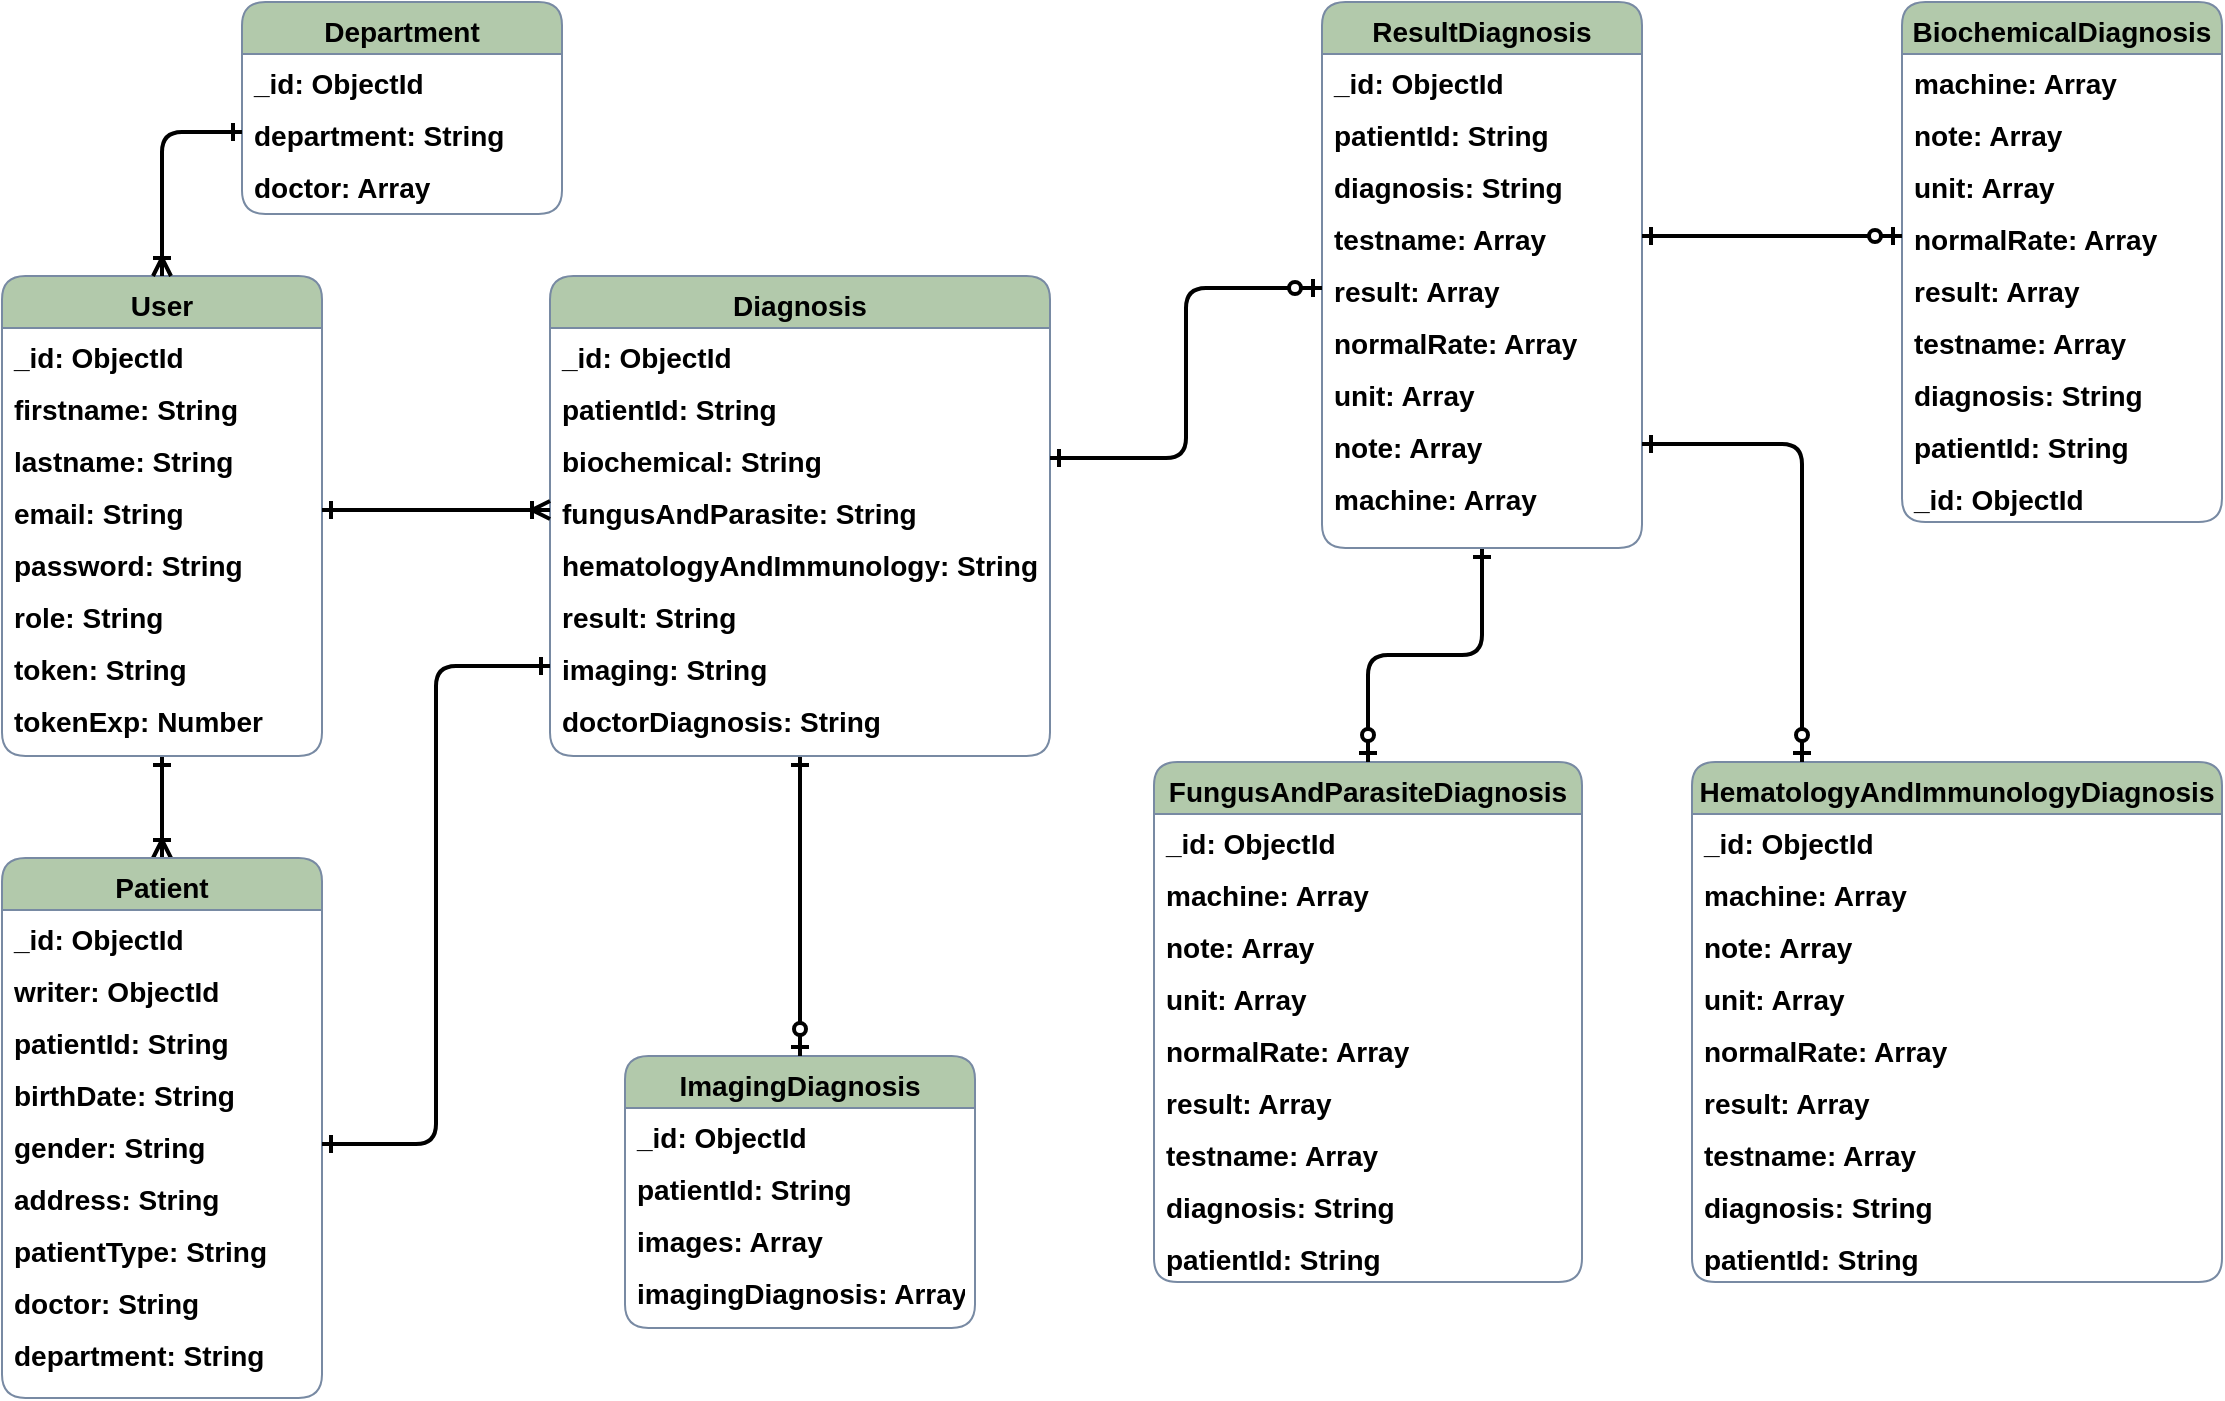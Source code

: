 <mxfile version="14.7.8" type="device"><diagram id="C5RBs43oDa-KdzZeNtuy" name="Page-1"><mxGraphModel dx="878" dy="784" grid="0" gridSize="10" guides="1" tooltips="1" connect="1" arrows="1" fold="1" page="1" pageScale="1" pageWidth="1169" pageHeight="827" math="0" shadow="0"><root><mxCell id="WIyWlLk6GJQsqaUBKTNV-0"/><mxCell id="WIyWlLk6GJQsqaUBKTNV-1" parent="WIyWlLk6GJQsqaUBKTNV-0"/><mxCell id="pRhcRoS7jhZfZT_5n4il-128" style="edgeStyle=orthogonalEdgeStyle;curved=0;rounded=1;sketch=0;orthogonalLoop=1;jettySize=auto;html=1;entryX=0.5;entryY=0;entryDx=0;entryDy=0;fontSize=14;fontColor=#000000;startArrow=ERone;startFill=0;endArrow=ERoneToMany;endFill=0;strokeColor=#000000;strokeWidth=2;fillColor=#B2C9AB;" edge="1" parent="WIyWlLk6GJQsqaUBKTNV-1" source="zkfFHV4jXpPFQw0GAbJ--6" target="pRhcRoS7jhZfZT_5n4il-16"><mxGeometry relative="1" as="geometry"/></mxCell><mxCell id="zkfFHV4jXpPFQw0GAbJ--6" value="User" style="swimlane;fontStyle=1;align=center;verticalAlign=top;childLayout=stackLayout;horizontal=1;startSize=26;horizontalStack=0;resizeParent=1;resizeLast=0;collapsible=1;marginBottom=0;shadow=0;strokeWidth=1;fontSize=14;rounded=1;fillColor=#B2C9AB;strokeColor=#788AA3;spacing=2;" parent="WIyWlLk6GJQsqaUBKTNV-1" vertex="1"><mxGeometry x="40" y="157" width="160" height="240" as="geometry"><mxRectangle x="130" y="380" width="160" height="26" as="alternateBounds"/></mxGeometry></mxCell><mxCell id="zkfFHV4jXpPFQw0GAbJ--7" value="_id: ObjectId" style="text;align=left;verticalAlign=top;spacingLeft=4;spacingRight=4;overflow=hidden;rotatable=0;points=[[0,0.5],[1,0.5]];portConstraint=eastwest;fontStyle=1;fontSize=14;rounded=1;" parent="zkfFHV4jXpPFQw0GAbJ--6" vertex="1"><mxGeometry y="26" width="160" height="26" as="geometry"/></mxCell><mxCell id="zkfFHV4jXpPFQw0GAbJ--8" value="firstname: String" style="text;align=left;verticalAlign=top;spacingLeft=4;spacingRight=4;overflow=hidden;rotatable=0;points=[[0,0.5],[1,0.5]];portConstraint=eastwest;shadow=0;html=0;fontStyle=1;fontSize=14;rounded=1;" parent="zkfFHV4jXpPFQw0GAbJ--6" vertex="1"><mxGeometry y="52" width="160" height="26" as="geometry"/></mxCell><mxCell id="pRhcRoS7jhZfZT_5n4il-10" value="lastname: String" style="text;align=left;verticalAlign=top;spacingLeft=4;spacingRight=4;overflow=hidden;rotatable=0;points=[[0,0.5],[1,0.5]];portConstraint=eastwest;fontStyle=1;fontSize=14;rounded=1;" vertex="1" parent="zkfFHV4jXpPFQw0GAbJ--6"><mxGeometry y="78" width="160" height="26" as="geometry"/></mxCell><mxCell id="pRhcRoS7jhZfZT_5n4il-15" value="email: String" style="text;align=left;verticalAlign=top;spacingLeft=4;spacingRight=4;overflow=hidden;rotatable=0;points=[[0,0.5],[1,0.5]];portConstraint=eastwest;fontStyle=1;fontSize=14;rounded=1;" vertex="1" parent="zkfFHV4jXpPFQw0GAbJ--6"><mxGeometry y="104" width="160" height="26" as="geometry"/></mxCell><mxCell id="pRhcRoS7jhZfZT_5n4il-14" value="password: String" style="text;align=left;verticalAlign=top;spacingLeft=4;spacingRight=4;overflow=hidden;rotatable=0;points=[[0,0.5],[1,0.5]];portConstraint=eastwest;fontStyle=1;fontSize=14;rounded=1;" vertex="1" parent="zkfFHV4jXpPFQw0GAbJ--6"><mxGeometry y="130" width="160" height="26" as="geometry"/></mxCell><mxCell id="pRhcRoS7jhZfZT_5n4il-13" value="role: String" style="text;align=left;verticalAlign=top;spacingLeft=4;spacingRight=4;overflow=hidden;rotatable=0;points=[[0,0.5],[1,0.5]];portConstraint=eastwest;fontStyle=1;fontSize=14;rounded=1;" vertex="1" parent="zkfFHV4jXpPFQw0GAbJ--6"><mxGeometry y="156" width="160" height="26" as="geometry"/></mxCell><mxCell id="pRhcRoS7jhZfZT_5n4il-11" value="token: String " style="text;align=left;verticalAlign=top;spacingLeft=4;spacingRight=4;overflow=hidden;rotatable=0;points=[[0,0.5],[1,0.5]];portConstraint=eastwest;fontStyle=1;fontSize=14;rounded=1;" vertex="1" parent="zkfFHV4jXpPFQw0GAbJ--6"><mxGeometry y="182" width="160" height="26" as="geometry"/></mxCell><mxCell id="pRhcRoS7jhZfZT_5n4il-12" value="tokenExp: Number" style="text;align=left;verticalAlign=top;spacingLeft=4;spacingRight=4;overflow=hidden;rotatable=0;points=[[0,0.5],[1,0.5]];portConstraint=eastwest;fontStyle=1;fontSize=14;rounded=1;" vertex="1" parent="zkfFHV4jXpPFQw0GAbJ--6"><mxGeometry y="208" width="160" height="26" as="geometry"/></mxCell><mxCell id="zkfFHV4jXpPFQw0GAbJ--13" value="ImagingDiagnosis" style="swimlane;fontStyle=1;align=center;verticalAlign=top;childLayout=stackLayout;horizontal=1;startSize=26;horizontalStack=0;resizeParent=1;resizeLast=0;collapsible=1;marginBottom=0;shadow=0;strokeWidth=1;fontSize=14;rounded=1;fillColor=#B2C9AB;strokeColor=#788AA3;spacing=2;" parent="WIyWlLk6GJQsqaUBKTNV-1" vertex="1"><mxGeometry x="351.5" y="547" width="175" height="136" as="geometry"><mxRectangle x="340" y="380" width="170" height="26" as="alternateBounds"/></mxGeometry></mxCell><mxCell id="pRhcRoS7jhZfZT_5n4il-34" value="_id: ObjectId" style="text;align=left;verticalAlign=top;spacingLeft=4;spacingRight=4;overflow=hidden;rotatable=0;points=[[0,0.5],[1,0.5]];portConstraint=eastwest;fontStyle=1;fontSize=14;rounded=1;" vertex="1" parent="zkfFHV4jXpPFQw0GAbJ--13"><mxGeometry y="26" width="175" height="26" as="geometry"/></mxCell><mxCell id="pRhcRoS7jhZfZT_5n4il-35" value="patientId: String" style="text;align=left;verticalAlign=top;spacingLeft=4;spacingRight=4;overflow=hidden;rotatable=0;points=[[0,0.5],[1,0.5]];portConstraint=eastwest;fontStyle=1;fontSize=14;rounded=1;" vertex="1" parent="zkfFHV4jXpPFQw0GAbJ--13"><mxGeometry y="52" width="175" height="26" as="geometry"/></mxCell><mxCell id="pRhcRoS7jhZfZT_5n4il-36" value="images: Array" style="text;align=left;verticalAlign=top;spacingLeft=4;spacingRight=4;overflow=hidden;rotatable=0;points=[[0,0.5],[1,0.5]];portConstraint=eastwest;fontStyle=1;fontSize=14;rounded=1;" vertex="1" parent="zkfFHV4jXpPFQw0GAbJ--13"><mxGeometry y="78" width="175" height="26" as="geometry"/></mxCell><mxCell id="pRhcRoS7jhZfZT_5n4il-37" value="imagingDiagnosis: Array" style="text;align=left;verticalAlign=top;spacingLeft=4;spacingRight=4;overflow=hidden;rotatable=0;points=[[0,0.5],[1,0.5]];portConstraint=eastwest;fontStyle=1;fontSize=14;rounded=1;" vertex="1" parent="zkfFHV4jXpPFQw0GAbJ--13"><mxGeometry y="104" width="175" height="32" as="geometry"/></mxCell><mxCell id="pRhcRoS7jhZfZT_5n4il-0" value="BiochemicalDiagnosis" style="swimlane;fontStyle=1;align=center;verticalAlign=top;childLayout=stackLayout;horizontal=1;startSize=26;horizontalStack=0;resizeParent=1;resizeLast=0;collapsible=1;marginBottom=0;shadow=0;strokeWidth=1;fontSize=14;rounded=1;fillColor=#B2C9AB;strokeColor=#788AA3;" vertex="1" parent="WIyWlLk6GJQsqaUBKTNV-1"><mxGeometry x="990" y="20" width="160" height="260" as="geometry"><mxRectangle x="340" y="380" width="170" height="26" as="alternateBounds"/></mxGeometry></mxCell><mxCell id="pRhcRoS7jhZfZT_5n4il-88" value="machine: Array" style="text;align=left;verticalAlign=top;spacingLeft=4;spacingRight=4;overflow=hidden;rotatable=0;points=[[0,0.5],[1,0.5]];portConstraint=eastwest;fontStyle=1;fontSize=14;rounded=1;" vertex="1" parent="pRhcRoS7jhZfZT_5n4il-0"><mxGeometry y="26" width="160" height="26" as="geometry"/></mxCell><mxCell id="pRhcRoS7jhZfZT_5n4il-87" value="note: Array" style="text;align=left;verticalAlign=top;spacingLeft=4;spacingRight=4;overflow=hidden;rotatable=0;points=[[0,0.5],[1,0.5]];portConstraint=eastwest;fontStyle=1;fontSize=14;rounded=1;" vertex="1" parent="pRhcRoS7jhZfZT_5n4il-0"><mxGeometry y="52" width="160" height="26" as="geometry"/></mxCell><mxCell id="pRhcRoS7jhZfZT_5n4il-86" value="unit: Array" style="text;align=left;verticalAlign=top;spacingLeft=4;spacingRight=4;overflow=hidden;rotatable=0;points=[[0,0.5],[1,0.5]];portConstraint=eastwest;fontStyle=1;fontSize=14;rounded=1;" vertex="1" parent="pRhcRoS7jhZfZT_5n4il-0"><mxGeometry y="78" width="160" height="26" as="geometry"/></mxCell><mxCell id="pRhcRoS7jhZfZT_5n4il-85" value="normalRate: Array" style="text;align=left;verticalAlign=top;spacingLeft=4;spacingRight=4;overflow=hidden;rotatable=0;points=[[0,0.5],[1,0.5]];portConstraint=eastwest;fontStyle=1;fontSize=14;rounded=1;" vertex="1" parent="pRhcRoS7jhZfZT_5n4il-0"><mxGeometry y="104" width="160" height="26" as="geometry"/></mxCell><mxCell id="pRhcRoS7jhZfZT_5n4il-84" value="result: Array" style="text;align=left;verticalAlign=top;spacingLeft=4;spacingRight=4;overflow=hidden;rotatable=0;points=[[0,0.5],[1,0.5]];portConstraint=eastwest;fontStyle=1;fontSize=14;rounded=1;" vertex="1" parent="pRhcRoS7jhZfZT_5n4il-0"><mxGeometry y="130" width="160" height="26" as="geometry"/></mxCell><mxCell id="pRhcRoS7jhZfZT_5n4il-83" value="testname: Array" style="text;align=left;verticalAlign=top;spacingLeft=4;spacingRight=4;overflow=hidden;rotatable=0;points=[[0,0.5],[1,0.5]];portConstraint=eastwest;fontStyle=1;fontSize=14;rounded=1;" vertex="1" parent="pRhcRoS7jhZfZT_5n4il-0"><mxGeometry y="156" width="160" height="26" as="geometry"/></mxCell><mxCell id="pRhcRoS7jhZfZT_5n4il-82" value="diagnosis: String" style="text;align=left;verticalAlign=top;spacingLeft=4;spacingRight=4;overflow=hidden;rotatable=0;points=[[0,0.5],[1,0.5]];portConstraint=eastwest;fontStyle=1;fontSize=14;rounded=1;" vertex="1" parent="pRhcRoS7jhZfZT_5n4il-0"><mxGeometry y="182" width="160" height="26" as="geometry"/></mxCell><mxCell id="pRhcRoS7jhZfZT_5n4il-81" value="patientId: String" style="text;align=left;verticalAlign=top;spacingLeft=4;spacingRight=4;overflow=hidden;rotatable=0;points=[[0,0.5],[1,0.5]];portConstraint=eastwest;fontStyle=1;fontSize=14;rounded=1;" vertex="1" parent="pRhcRoS7jhZfZT_5n4il-0"><mxGeometry y="208" width="160" height="26" as="geometry"/></mxCell><mxCell id="pRhcRoS7jhZfZT_5n4il-80" value="_id: ObjectId" style="text;align=left;verticalAlign=top;spacingLeft=4;spacingRight=4;overflow=hidden;rotatable=0;points=[[0,0.5],[1,0.5]];portConstraint=eastwest;fontStyle=1;fontSize=14;rounded=1;" vertex="1" parent="pRhcRoS7jhZfZT_5n4il-0"><mxGeometry y="234" width="160" height="26" as="geometry"/></mxCell><mxCell id="pRhcRoS7jhZfZT_5n4il-1" value="HematologyAndImmunologyDiagnosis" style="swimlane;fontStyle=1;align=center;verticalAlign=top;childLayout=stackLayout;horizontal=1;startSize=26;horizontalStack=0;resizeParent=1;resizeLast=0;collapsible=1;marginBottom=0;shadow=0;strokeWidth=1;fontSize=14;rounded=1;fillColor=#B2C9AB;strokeColor=#788AA3;" vertex="1" parent="WIyWlLk6GJQsqaUBKTNV-1"><mxGeometry x="885" y="400" width="265" height="260" as="geometry"><mxRectangle x="340" y="380" width="170" height="26" as="alternateBounds"/></mxGeometry></mxCell><mxCell id="pRhcRoS7jhZfZT_5n4il-89" value="_id: ObjectId" style="text;align=left;verticalAlign=top;spacingLeft=4;spacingRight=4;overflow=hidden;rotatable=0;points=[[0,0.5],[1,0.5]];portConstraint=eastwest;fontStyle=1;fontSize=14;rounded=1;" vertex="1" parent="pRhcRoS7jhZfZT_5n4il-1"><mxGeometry y="26" width="265" height="26" as="geometry"/></mxCell><mxCell id="pRhcRoS7jhZfZT_5n4il-97" value="machine: Array" style="text;align=left;verticalAlign=top;spacingLeft=4;spacingRight=4;overflow=hidden;rotatable=0;points=[[0,0.5],[1,0.5]];portConstraint=eastwest;fontStyle=1;fontSize=14;rounded=1;" vertex="1" parent="pRhcRoS7jhZfZT_5n4il-1"><mxGeometry y="52" width="265" height="26" as="geometry"/></mxCell><mxCell id="pRhcRoS7jhZfZT_5n4il-96" value="note: Array" style="text;align=left;verticalAlign=top;spacingLeft=4;spacingRight=4;overflow=hidden;rotatable=0;points=[[0,0.5],[1,0.5]];portConstraint=eastwest;fontStyle=1;fontSize=14;rounded=1;" vertex="1" parent="pRhcRoS7jhZfZT_5n4il-1"><mxGeometry y="78" width="265" height="26" as="geometry"/></mxCell><mxCell id="pRhcRoS7jhZfZT_5n4il-95" value="unit: Array" style="text;align=left;verticalAlign=top;spacingLeft=4;spacingRight=4;overflow=hidden;rotatable=0;points=[[0,0.5],[1,0.5]];portConstraint=eastwest;fontStyle=1;fontSize=14;rounded=1;" vertex="1" parent="pRhcRoS7jhZfZT_5n4il-1"><mxGeometry y="104" width="265" height="26" as="geometry"/></mxCell><mxCell id="pRhcRoS7jhZfZT_5n4il-94" value="normalRate: Array" style="text;align=left;verticalAlign=top;spacingLeft=4;spacingRight=4;overflow=hidden;rotatable=0;points=[[0,0.5],[1,0.5]];portConstraint=eastwest;fontStyle=1;fontSize=14;rounded=1;" vertex="1" parent="pRhcRoS7jhZfZT_5n4il-1"><mxGeometry y="130" width="265" height="26" as="geometry"/></mxCell><mxCell id="pRhcRoS7jhZfZT_5n4il-93" value="result: Array" style="text;align=left;verticalAlign=top;spacingLeft=4;spacingRight=4;overflow=hidden;rotatable=0;points=[[0,0.5],[1,0.5]];portConstraint=eastwest;fontStyle=1;fontSize=14;rounded=1;" vertex="1" parent="pRhcRoS7jhZfZT_5n4il-1"><mxGeometry y="156" width="265" height="26" as="geometry"/></mxCell><mxCell id="pRhcRoS7jhZfZT_5n4il-92" value="testname: Array" style="text;align=left;verticalAlign=top;spacingLeft=4;spacingRight=4;overflow=hidden;rotatable=0;points=[[0,0.5],[1,0.5]];portConstraint=eastwest;fontStyle=1;fontSize=14;rounded=1;" vertex="1" parent="pRhcRoS7jhZfZT_5n4il-1"><mxGeometry y="182" width="265" height="26" as="geometry"/></mxCell><mxCell id="pRhcRoS7jhZfZT_5n4il-91" value="diagnosis: String" style="text;align=left;verticalAlign=top;spacingLeft=4;spacingRight=4;overflow=hidden;rotatable=0;points=[[0,0.5],[1,0.5]];portConstraint=eastwest;fontStyle=1;fontSize=14;rounded=1;" vertex="1" parent="pRhcRoS7jhZfZT_5n4il-1"><mxGeometry y="208" width="265" height="26" as="geometry"/></mxCell><mxCell id="pRhcRoS7jhZfZT_5n4il-90" value="patientId: String" style="text;align=left;verticalAlign=top;spacingLeft=4;spacingRight=4;overflow=hidden;rotatable=0;points=[[0,0.5],[1,0.5]];portConstraint=eastwest;fontStyle=1;fontSize=14;rounded=1;" vertex="1" parent="pRhcRoS7jhZfZT_5n4il-1"><mxGeometry y="234" width="265" height="26" as="geometry"/></mxCell><mxCell id="pRhcRoS7jhZfZT_5n4il-2" value="Department" style="swimlane;fontStyle=1;align=center;verticalAlign=top;childLayout=stackLayout;horizontal=1;startSize=26;horizontalStack=0;resizeParent=1;resizeLast=0;collapsible=1;marginBottom=0;shadow=0;strokeWidth=1;fontSize=14;rounded=1;fillColor=#B2C9AB;strokeColor=#788AA3;spacing=2;" vertex="1" parent="WIyWlLk6GJQsqaUBKTNV-1"><mxGeometry x="160" y="20" width="160" height="106" as="geometry"><mxRectangle x="340" y="380" width="170" height="26" as="alternateBounds"/></mxGeometry></mxCell><mxCell id="pRhcRoS7jhZfZT_5n4il-6" value="_id: ObjectId" style="text;align=left;verticalAlign=top;spacingLeft=4;spacingRight=4;overflow=hidden;rotatable=0;points=[[0,0.5],[1,0.5]];portConstraint=eastwest;fontStyle=1;fontSize=14;rounded=1;" vertex="1" parent="pRhcRoS7jhZfZT_5n4il-2"><mxGeometry y="26" width="160" height="26" as="geometry"/></mxCell><mxCell id="pRhcRoS7jhZfZT_5n4il-9" value="department: String" style="text;align=left;verticalAlign=top;spacingLeft=4;spacingRight=4;overflow=hidden;rotatable=0;points=[[0,0.5],[1,0.5]];portConstraint=eastwest;fontStyle=1;fontSize=14;rounded=1;" vertex="1" parent="pRhcRoS7jhZfZT_5n4il-2"><mxGeometry y="52" width="160" height="26" as="geometry"/></mxCell><mxCell id="pRhcRoS7jhZfZT_5n4il-8" value="doctor: Array" style="text;align=left;verticalAlign=top;spacingLeft=4;spacingRight=4;overflow=hidden;rotatable=0;points=[[0,0.5],[1,0.5]];portConstraint=eastwest;fontStyle=1;fontSize=14;rounded=1;" vertex="1" parent="pRhcRoS7jhZfZT_5n4il-2"><mxGeometry y="78" width="160" height="26" as="geometry"/></mxCell><mxCell id="pRhcRoS7jhZfZT_5n4il-3" value="FungusAndParasiteDiagnosis" style="swimlane;fontStyle=1;align=center;verticalAlign=top;childLayout=stackLayout;horizontal=1;startSize=26;horizontalStack=0;resizeParent=1;resizeLast=0;collapsible=1;marginBottom=0;shadow=0;strokeWidth=1;fontSize=14;rounded=1;fillColor=#B2C9AB;strokeColor=#788AA3;spacing=2;" vertex="1" parent="WIyWlLk6GJQsqaUBKTNV-1"><mxGeometry x="616" y="400" width="214" height="260" as="geometry"><mxRectangle x="340" y="380" width="170" height="26" as="alternateBounds"/></mxGeometry></mxCell><mxCell id="pRhcRoS7jhZfZT_5n4il-98" value="_id: ObjectId" style="text;align=left;verticalAlign=top;spacingLeft=4;spacingRight=4;overflow=hidden;rotatable=0;points=[[0,0.5],[1,0.5]];portConstraint=eastwest;fontStyle=1;fontSize=14;rounded=1;" vertex="1" parent="pRhcRoS7jhZfZT_5n4il-3"><mxGeometry y="26" width="214" height="26" as="geometry"/></mxCell><mxCell id="pRhcRoS7jhZfZT_5n4il-106" value="machine: Array" style="text;align=left;verticalAlign=top;spacingLeft=4;spacingRight=4;overflow=hidden;rotatable=0;points=[[0,0.5],[1,0.5]];portConstraint=eastwest;fontStyle=1;fontSize=14;rounded=1;" vertex="1" parent="pRhcRoS7jhZfZT_5n4il-3"><mxGeometry y="52" width="214" height="26" as="geometry"/></mxCell><mxCell id="pRhcRoS7jhZfZT_5n4il-105" value="note: Array" style="text;align=left;verticalAlign=top;spacingLeft=4;spacingRight=4;overflow=hidden;rotatable=0;points=[[0,0.5],[1,0.5]];portConstraint=eastwest;fontStyle=1;fontSize=14;rounded=1;" vertex="1" parent="pRhcRoS7jhZfZT_5n4il-3"><mxGeometry y="78" width="214" height="26" as="geometry"/></mxCell><mxCell id="pRhcRoS7jhZfZT_5n4il-104" value="unit: Array" style="text;align=left;verticalAlign=top;spacingLeft=4;spacingRight=4;overflow=hidden;rotatable=0;points=[[0,0.5],[1,0.5]];portConstraint=eastwest;fontStyle=1;fontSize=14;rounded=1;" vertex="1" parent="pRhcRoS7jhZfZT_5n4il-3"><mxGeometry y="104" width="214" height="26" as="geometry"/></mxCell><mxCell id="pRhcRoS7jhZfZT_5n4il-103" value="normalRate: Array" style="text;align=left;verticalAlign=top;spacingLeft=4;spacingRight=4;overflow=hidden;rotatable=0;points=[[0,0.5],[1,0.5]];portConstraint=eastwest;fontStyle=1;fontSize=14;rounded=1;" vertex="1" parent="pRhcRoS7jhZfZT_5n4il-3"><mxGeometry y="130" width="214" height="26" as="geometry"/></mxCell><mxCell id="pRhcRoS7jhZfZT_5n4il-102" value="result: Array" style="text;align=left;verticalAlign=top;spacingLeft=4;spacingRight=4;overflow=hidden;rotatable=0;points=[[0,0.5],[1,0.5]];portConstraint=eastwest;fontStyle=1;fontSize=14;rounded=1;" vertex="1" parent="pRhcRoS7jhZfZT_5n4il-3"><mxGeometry y="156" width="214" height="26" as="geometry"/></mxCell><mxCell id="pRhcRoS7jhZfZT_5n4il-101" value="testname: Array" style="text;align=left;verticalAlign=top;spacingLeft=4;spacingRight=4;overflow=hidden;rotatable=0;points=[[0,0.5],[1,0.5]];portConstraint=eastwest;fontStyle=1;fontSize=14;rounded=1;" vertex="1" parent="pRhcRoS7jhZfZT_5n4il-3"><mxGeometry y="182" width="214" height="26" as="geometry"/></mxCell><mxCell id="pRhcRoS7jhZfZT_5n4il-100" value="diagnosis: String" style="text;align=left;verticalAlign=top;spacingLeft=4;spacingRight=4;overflow=hidden;rotatable=0;points=[[0,0.5],[1,0.5]];portConstraint=eastwest;fontStyle=1;fontSize=14;rounded=1;" vertex="1" parent="pRhcRoS7jhZfZT_5n4il-3"><mxGeometry y="208" width="214" height="26" as="geometry"/></mxCell><mxCell id="pRhcRoS7jhZfZT_5n4il-99" value="patientId: String" style="text;align=left;verticalAlign=top;spacingLeft=4;spacingRight=4;overflow=hidden;rotatable=0;points=[[0,0.5],[1,0.5]];portConstraint=eastwest;fontStyle=1;fontSize=14;rounded=1;" vertex="1" parent="pRhcRoS7jhZfZT_5n4il-3"><mxGeometry y="234" width="214" height="26" as="geometry"/></mxCell><mxCell id="pRhcRoS7jhZfZT_5n4il-123" style="edgeStyle=orthogonalEdgeStyle;curved=0;rounded=1;sketch=0;orthogonalLoop=1;jettySize=auto;html=1;exitX=0.5;exitY=1;exitDx=0;exitDy=0;fontSize=14;fontColor=#000000;startArrow=ERone;startFill=0;endArrow=ERzeroToOne;endFill=1;strokeColor=#000000;strokeWidth=2;fillColor=#B2C9AB;" edge="1" parent="WIyWlLk6GJQsqaUBKTNV-1" source="pRhcRoS7jhZfZT_5n4il-4" target="pRhcRoS7jhZfZT_5n4il-3"><mxGeometry relative="1" as="geometry"/></mxCell><mxCell id="pRhcRoS7jhZfZT_5n4il-4" value="ResultDiagnosis" style="swimlane;fontStyle=1;align=center;verticalAlign=top;childLayout=stackLayout;horizontal=1;startSize=26;horizontalStack=0;resizeParent=1;resizeLast=0;collapsible=1;marginBottom=0;shadow=0;strokeWidth=1;fontSize=14;rounded=1;fillColor=#B2C9AB;strokeColor=#788AA3;spacing=2;" vertex="1" parent="WIyWlLk6GJQsqaUBKTNV-1"><mxGeometry x="700" y="20" width="160" height="273" as="geometry"><mxRectangle x="340" y="380" width="170" height="26" as="alternateBounds"/></mxGeometry></mxCell><mxCell id="pRhcRoS7jhZfZT_5n4il-38" value="_id: ObjectId" style="text;align=left;verticalAlign=top;spacingLeft=4;spacingRight=4;overflow=hidden;rotatable=0;points=[[0,0.5],[1,0.5]];portConstraint=eastwest;fontStyle=1;fontSize=14;rounded=1;" vertex="1" parent="pRhcRoS7jhZfZT_5n4il-4"><mxGeometry y="26" width="160" height="26" as="geometry"/></mxCell><mxCell id="pRhcRoS7jhZfZT_5n4il-39" value="patientId: String" style="text;align=left;verticalAlign=top;spacingLeft=4;spacingRight=4;overflow=hidden;rotatable=0;points=[[0,0.5],[1,0.5]];portConstraint=eastwest;fontStyle=1;fontSize=14;rounded=1;" vertex="1" parent="pRhcRoS7jhZfZT_5n4il-4"><mxGeometry y="52" width="160" height="26" as="geometry"/></mxCell><mxCell id="pRhcRoS7jhZfZT_5n4il-40" value="diagnosis: String" style="text;align=left;verticalAlign=top;spacingLeft=4;spacingRight=4;overflow=hidden;rotatable=0;points=[[0,0.5],[1,0.5]];portConstraint=eastwest;fontStyle=1;fontSize=14;rounded=1;" vertex="1" parent="pRhcRoS7jhZfZT_5n4il-4"><mxGeometry y="78" width="160" height="26" as="geometry"/></mxCell><mxCell id="pRhcRoS7jhZfZT_5n4il-41" value="testname: Array" style="text;align=left;verticalAlign=top;spacingLeft=4;spacingRight=4;overflow=hidden;rotatable=0;points=[[0,0.5],[1,0.5]];portConstraint=eastwest;fontStyle=1;fontSize=14;rounded=1;" vertex="1" parent="pRhcRoS7jhZfZT_5n4il-4"><mxGeometry y="104" width="160" height="26" as="geometry"/></mxCell><mxCell id="pRhcRoS7jhZfZT_5n4il-42" value="result: Array" style="text;align=left;verticalAlign=top;spacingLeft=4;spacingRight=4;overflow=hidden;rotatable=0;points=[[0,0.5],[1,0.5]];portConstraint=eastwest;fontStyle=1;fontSize=14;rounded=1;" vertex="1" parent="pRhcRoS7jhZfZT_5n4il-4"><mxGeometry y="130" width="160" height="26" as="geometry"/></mxCell><mxCell id="pRhcRoS7jhZfZT_5n4il-43" value="normalRate: Array" style="text;align=left;verticalAlign=top;spacingLeft=4;spacingRight=4;overflow=hidden;rotatable=0;points=[[0,0.5],[1,0.5]];portConstraint=eastwest;fontStyle=1;fontSize=14;rounded=1;" vertex="1" parent="pRhcRoS7jhZfZT_5n4il-4"><mxGeometry y="156" width="160" height="26" as="geometry"/></mxCell><mxCell id="pRhcRoS7jhZfZT_5n4il-45" value="unit: Array" style="text;align=left;verticalAlign=top;spacingLeft=4;spacingRight=4;overflow=hidden;rotatable=0;points=[[0,0.5],[1,0.5]];portConstraint=eastwest;fontStyle=1;fontSize=14;rounded=1;" vertex="1" parent="pRhcRoS7jhZfZT_5n4il-4"><mxGeometry y="182" width="160" height="26" as="geometry"/></mxCell><mxCell id="pRhcRoS7jhZfZT_5n4il-46" value="note: Array" style="text;align=left;verticalAlign=top;spacingLeft=4;spacingRight=4;overflow=hidden;rotatable=0;points=[[0,0.5],[1,0.5]];portConstraint=eastwest;fontStyle=1;fontSize=14;rounded=1;" vertex="1" parent="pRhcRoS7jhZfZT_5n4il-4"><mxGeometry y="208" width="160" height="26" as="geometry"/></mxCell><mxCell id="pRhcRoS7jhZfZT_5n4il-47" value="machine: Array" style="text;align=left;verticalAlign=top;spacingLeft=4;spacingRight=4;overflow=hidden;rotatable=0;points=[[0,0.5],[1,0.5]];portConstraint=eastwest;fontStyle=1;fontSize=14;rounded=1;" vertex="1" parent="pRhcRoS7jhZfZT_5n4il-4"><mxGeometry y="234" width="160" height="26" as="geometry"/></mxCell><mxCell id="pRhcRoS7jhZfZT_5n4il-125" style="edgeStyle=orthogonalEdgeStyle;curved=0;rounded=1;sketch=0;orthogonalLoop=1;jettySize=auto;html=1;exitX=0.5;exitY=1;exitDx=0;exitDy=0;entryX=0.5;entryY=0;entryDx=0;entryDy=0;fontSize=14;fontColor=#000000;startArrow=ERone;startFill=0;endArrow=ERzeroToOne;endFill=1;strokeColor=#000000;strokeWidth=2;fillColor=#B2C9AB;" edge="1" parent="WIyWlLk6GJQsqaUBKTNV-1" source="zkfFHV4jXpPFQw0GAbJ--0" target="zkfFHV4jXpPFQw0GAbJ--13"><mxGeometry relative="1" as="geometry"/></mxCell><mxCell id="zkfFHV4jXpPFQw0GAbJ--0" value="Diagnosis" style="swimlane;fontStyle=1;align=center;verticalAlign=top;childLayout=stackLayout;horizontal=1;startSize=26;horizontalStack=0;resizeParent=1;resizeLast=0;collapsible=1;marginBottom=0;shadow=0;strokeWidth=1;fontSize=14;rounded=1;fillColor=#B2C9AB;strokeColor=#788AA3;spacing=2;" parent="WIyWlLk6GJQsqaUBKTNV-1" vertex="1"><mxGeometry x="314" y="157" width="250" height="240" as="geometry"><mxRectangle x="230" y="140" width="160" height="26" as="alternateBounds"/></mxGeometry></mxCell><mxCell id="zkfFHV4jXpPFQw0GAbJ--1" value="_id: ObjectId" style="text;align=left;verticalAlign=top;spacingLeft=4;spacingRight=4;overflow=hidden;rotatable=0;points=[[0,0.5],[1,0.5]];portConstraint=eastwest;fontStyle=1;fontSize=14;rounded=1;" parent="zkfFHV4jXpPFQw0GAbJ--0" vertex="1"><mxGeometry y="26" width="250" height="26" as="geometry"/></mxCell><mxCell id="zkfFHV4jXpPFQw0GAbJ--2" value="patientId: String" style="text;align=left;verticalAlign=top;spacingLeft=4;spacingRight=4;overflow=hidden;rotatable=0;points=[[0,0.5],[1,0.5]];portConstraint=eastwest;shadow=0;html=0;fontStyle=1;fontSize=14;rounded=1;" parent="zkfFHV4jXpPFQw0GAbJ--0" vertex="1"><mxGeometry y="52" width="250" height="26" as="geometry"/></mxCell><mxCell id="zkfFHV4jXpPFQw0GAbJ--3" value="biochemical: String" style="text;align=left;verticalAlign=top;spacingLeft=4;spacingRight=4;overflow=hidden;rotatable=0;points=[[0,0.5],[1,0.5]];portConstraint=eastwest;shadow=0;html=0;fontStyle=1;fontSize=14;rounded=1;" parent="zkfFHV4jXpPFQw0GAbJ--0" vertex="1"><mxGeometry y="78" width="250" height="26" as="geometry"/></mxCell><mxCell id="pRhcRoS7jhZfZT_5n4il-29" value="fungusAndParasite: String" style="text;align=left;verticalAlign=top;spacingLeft=4;spacingRight=4;overflow=hidden;rotatable=0;points=[[0,0.5],[1,0.5]];portConstraint=eastwest;shadow=0;html=0;fontStyle=1;fontSize=14;rounded=1;" vertex="1" parent="zkfFHV4jXpPFQw0GAbJ--0"><mxGeometry y="104" width="250" height="26" as="geometry"/></mxCell><mxCell id="pRhcRoS7jhZfZT_5n4il-30" value="hematologyAndImmunology: String" style="text;align=left;verticalAlign=top;spacingLeft=4;spacingRight=4;overflow=hidden;rotatable=0;points=[[0,0.5],[1,0.5]];portConstraint=eastwest;shadow=0;html=0;fontStyle=1;fontSize=14;rounded=1;" vertex="1" parent="zkfFHV4jXpPFQw0GAbJ--0"><mxGeometry y="130" width="250" height="26" as="geometry"/></mxCell><mxCell id="pRhcRoS7jhZfZT_5n4il-31" value="result: String" style="text;align=left;verticalAlign=top;spacingLeft=4;spacingRight=4;overflow=hidden;rotatable=0;points=[[0,0.5],[1,0.5]];portConstraint=eastwest;shadow=0;html=0;fontStyle=1;fontSize=14;rounded=1;" vertex="1" parent="zkfFHV4jXpPFQw0GAbJ--0"><mxGeometry y="156" width="250" height="26" as="geometry"/></mxCell><mxCell id="pRhcRoS7jhZfZT_5n4il-32" value="imaging: String" style="text;align=left;verticalAlign=top;spacingLeft=4;spacingRight=4;overflow=hidden;rotatable=0;points=[[0,0.5],[1,0.5]];portConstraint=eastwest;shadow=0;html=0;fontStyle=1;fontSize=14;rounded=1;" vertex="1" parent="zkfFHV4jXpPFQw0GAbJ--0"><mxGeometry y="182" width="250" height="26" as="geometry"/></mxCell><mxCell id="pRhcRoS7jhZfZT_5n4il-33" value="doctorDiagnosis: String" style="text;align=left;verticalAlign=top;spacingLeft=4;spacingRight=4;overflow=hidden;rotatable=0;points=[[0,0.5],[1,0.5]];portConstraint=eastwest;shadow=0;html=0;fontStyle=1;fontSize=14;rounded=1;" vertex="1" parent="zkfFHV4jXpPFQw0GAbJ--0"><mxGeometry y="208" width="250" height="26" as="geometry"/></mxCell><mxCell id="pRhcRoS7jhZfZT_5n4il-16" value="Patient" style="swimlane;fontStyle=1;align=center;verticalAlign=top;childLayout=stackLayout;horizontal=1;startSize=26;horizontalStack=0;resizeParent=1;resizeLast=0;collapsible=1;marginBottom=0;shadow=0;strokeWidth=1;fontSize=14;rounded=1;fillColor=#B2C9AB;strokeColor=#788AA3;spacing=2;" vertex="1" parent="WIyWlLk6GJQsqaUBKTNV-1"><mxGeometry x="40" y="448" width="160" height="270" as="geometry"><mxRectangle x="130" y="380" width="160" height="26" as="alternateBounds"/></mxGeometry></mxCell><mxCell id="pRhcRoS7jhZfZT_5n4il-17" value="_id: ObjectId" style="text;align=left;verticalAlign=top;spacingLeft=4;spacingRight=4;overflow=hidden;rotatable=0;points=[[0,0.5],[1,0.5]];portConstraint=eastwest;fontStyle=1;fontSize=14;rounded=1;" vertex="1" parent="pRhcRoS7jhZfZT_5n4il-16"><mxGeometry y="26" width="160" height="26" as="geometry"/></mxCell><mxCell id="pRhcRoS7jhZfZT_5n4il-18" value="writer: ObjectId" style="text;align=left;verticalAlign=top;spacingLeft=4;spacingRight=4;overflow=hidden;rotatable=0;points=[[0,0.5],[1,0.5]];portConstraint=eastwest;shadow=0;html=0;fontStyle=1;fontSize=14;rounded=1;" vertex="1" parent="pRhcRoS7jhZfZT_5n4il-16"><mxGeometry y="52" width="160" height="26" as="geometry"/></mxCell><mxCell id="pRhcRoS7jhZfZT_5n4il-19" value="patientId: String" style="text;align=left;verticalAlign=top;spacingLeft=4;spacingRight=4;overflow=hidden;rotatable=0;points=[[0,0.5],[1,0.5]];portConstraint=eastwest;fontStyle=1;fontSize=14;rounded=1;" vertex="1" parent="pRhcRoS7jhZfZT_5n4il-16"><mxGeometry y="78" width="160" height="26" as="geometry"/></mxCell><mxCell id="pRhcRoS7jhZfZT_5n4il-20" value="birthDate: String" style="text;align=left;verticalAlign=top;spacingLeft=4;spacingRight=4;overflow=hidden;rotatable=0;points=[[0,0.5],[1,0.5]];portConstraint=eastwest;fontStyle=1;fontSize=14;rounded=1;" vertex="1" parent="pRhcRoS7jhZfZT_5n4il-16"><mxGeometry y="104" width="160" height="26" as="geometry"/></mxCell><mxCell id="pRhcRoS7jhZfZT_5n4il-21" value="gender: String" style="text;align=left;verticalAlign=top;spacingLeft=4;spacingRight=4;overflow=hidden;rotatable=0;points=[[0,0.5],[1,0.5]];portConstraint=eastwest;fontStyle=1;fontSize=14;rounded=1;" vertex="1" parent="pRhcRoS7jhZfZT_5n4il-16"><mxGeometry y="130" width="160" height="26" as="geometry"/></mxCell><mxCell id="pRhcRoS7jhZfZT_5n4il-22" value="address: String" style="text;align=left;verticalAlign=top;spacingLeft=4;spacingRight=4;overflow=hidden;rotatable=0;points=[[0,0.5],[1,0.5]];portConstraint=eastwest;fontStyle=1;fontSize=14;rounded=1;" vertex="1" parent="pRhcRoS7jhZfZT_5n4il-16"><mxGeometry y="156" width="160" height="26" as="geometry"/></mxCell><mxCell id="pRhcRoS7jhZfZT_5n4il-23" value="patientType: String " style="text;align=left;verticalAlign=top;spacingLeft=4;spacingRight=4;overflow=hidden;rotatable=0;points=[[0,0.5],[1,0.5]];portConstraint=eastwest;fontStyle=1;fontSize=14;rounded=1;" vertex="1" parent="pRhcRoS7jhZfZT_5n4il-16"><mxGeometry y="182" width="160" height="26" as="geometry"/></mxCell><mxCell id="pRhcRoS7jhZfZT_5n4il-26" value="doctor: String " style="text;align=left;verticalAlign=top;spacingLeft=4;spacingRight=4;overflow=hidden;rotatable=0;points=[[0,0.5],[1,0.5]];portConstraint=eastwest;fontStyle=1;fontSize=14;rounded=1;" vertex="1" parent="pRhcRoS7jhZfZT_5n4il-16"><mxGeometry y="208" width="160" height="26" as="geometry"/></mxCell><mxCell id="pRhcRoS7jhZfZT_5n4il-27" value="department: String " style="text;align=left;verticalAlign=top;spacingLeft=4;spacingRight=4;overflow=hidden;rotatable=0;points=[[0,0.5],[1,0.5]];portConstraint=eastwest;fontStyle=1;fontSize=14;rounded=1;" vertex="1" parent="pRhcRoS7jhZfZT_5n4il-16"><mxGeometry y="234" width="160" height="26" as="geometry"/></mxCell><mxCell id="pRhcRoS7jhZfZT_5n4il-121" style="edgeStyle=orthogonalEdgeStyle;curved=0;rounded=1;sketch=0;orthogonalLoop=1;jettySize=auto;html=1;fontSize=14;fontColor=#000000;startArrow=ERone;startFill=0;endArrow=ERzeroToOne;endFill=1;strokeColor=#000000;strokeWidth=2;fillColor=#B2C9AB;" edge="1" parent="WIyWlLk6GJQsqaUBKTNV-1" source="pRhcRoS7jhZfZT_5n4il-41" target="pRhcRoS7jhZfZT_5n4il-85"><mxGeometry relative="1" as="geometry"/></mxCell><mxCell id="pRhcRoS7jhZfZT_5n4il-122" style="edgeStyle=orthogonalEdgeStyle;curved=0;rounded=1;sketch=0;orthogonalLoop=1;jettySize=auto;html=1;fontSize=14;fontColor=#000000;startArrow=ERone;startFill=0;endArrow=ERzeroToOne;endFill=1;strokeColor=#000000;strokeWidth=2;fillColor=#B2C9AB;" edge="1" parent="WIyWlLk6GJQsqaUBKTNV-1" source="pRhcRoS7jhZfZT_5n4il-46" target="pRhcRoS7jhZfZT_5n4il-1"><mxGeometry relative="1" as="geometry"><Array as="points"><mxPoint x="940" y="241"/></Array></mxGeometry></mxCell><mxCell id="pRhcRoS7jhZfZT_5n4il-124" style="edgeStyle=orthogonalEdgeStyle;curved=0;rounded=1;sketch=0;orthogonalLoop=1;jettySize=auto;html=1;entryX=0;entryY=0.5;entryDx=0;entryDy=0;fontSize=14;fontColor=#000000;startArrow=ERone;startFill=0;endArrow=ERzeroToOne;endFill=1;strokeColor=#000000;strokeWidth=2;fillColor=#B2C9AB;" edge="1" parent="WIyWlLk6GJQsqaUBKTNV-1" source="zkfFHV4jXpPFQw0GAbJ--3" target="pRhcRoS7jhZfZT_5n4il-42"><mxGeometry relative="1" as="geometry"/></mxCell><mxCell id="pRhcRoS7jhZfZT_5n4il-126" style="edgeStyle=orthogonalEdgeStyle;curved=0;rounded=1;sketch=0;orthogonalLoop=1;jettySize=auto;html=1;entryX=0;entryY=0.5;entryDx=0;entryDy=0;fontSize=14;fontColor=#000000;startArrow=ERone;startFill=0;endArrow=ERone;endFill=0;strokeColor=#000000;strokeWidth=2;fillColor=#B2C9AB;" edge="1" parent="WIyWlLk6GJQsqaUBKTNV-1" source="pRhcRoS7jhZfZT_5n4il-21" target="pRhcRoS7jhZfZT_5n4il-32"><mxGeometry relative="1" as="geometry"/></mxCell><mxCell id="pRhcRoS7jhZfZT_5n4il-127" style="edgeStyle=orthogonalEdgeStyle;curved=0;rounded=1;sketch=0;orthogonalLoop=1;jettySize=auto;html=1;entryX=0;entryY=0.5;entryDx=0;entryDy=0;fontSize=14;fontColor=#000000;startArrow=ERone;startFill=0;endArrow=ERoneToMany;endFill=0;strokeColor=#000000;strokeWidth=2;fillColor=#B2C9AB;" edge="1" parent="WIyWlLk6GJQsqaUBKTNV-1" source="pRhcRoS7jhZfZT_5n4il-15" target="pRhcRoS7jhZfZT_5n4il-29"><mxGeometry relative="1" as="geometry"/></mxCell><mxCell id="pRhcRoS7jhZfZT_5n4il-131" style="edgeStyle=orthogonalEdgeStyle;curved=0;rounded=1;sketch=0;orthogonalLoop=1;jettySize=auto;html=1;entryX=0.5;entryY=0;entryDx=0;entryDy=0;fontSize=14;fontColor=#000000;startArrow=ERone;startFill=0;endArrow=ERoneToMany;endFill=0;strokeColor=#000000;strokeWidth=2;fillColor=#B2C9AB;" edge="1" parent="WIyWlLk6GJQsqaUBKTNV-1" source="pRhcRoS7jhZfZT_5n4il-9" target="zkfFHV4jXpPFQw0GAbJ--6"><mxGeometry relative="1" as="geometry"/></mxCell></root></mxGraphModel></diagram></mxfile>